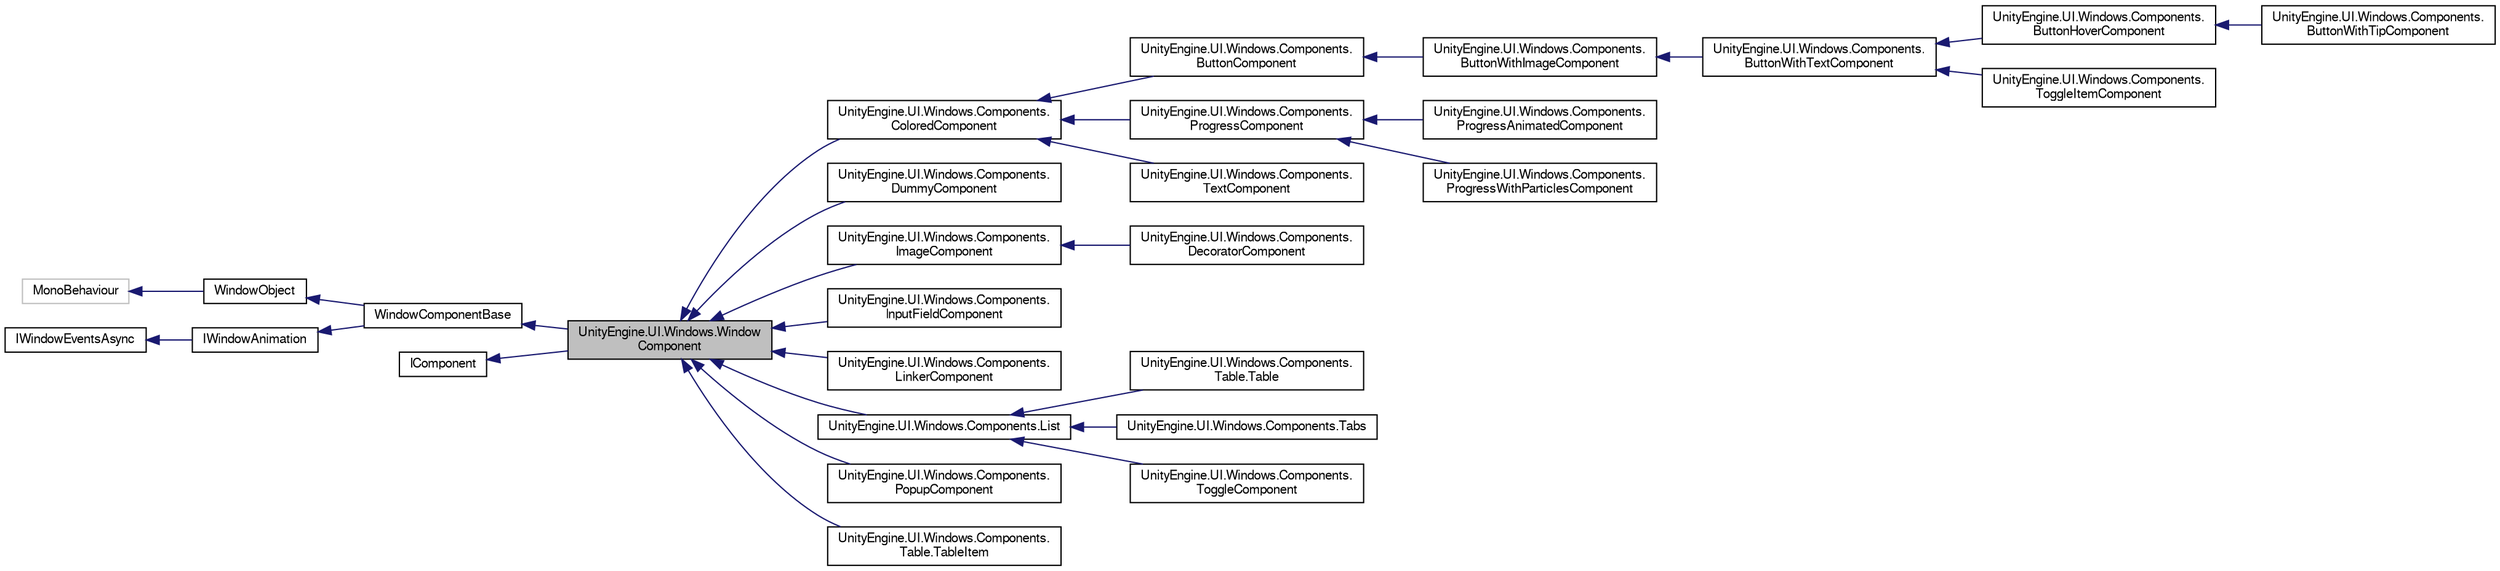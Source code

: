 digraph "UnityEngine.UI.Windows.WindowComponent"
{
  edge [fontname="FreeSans",fontsize="10",labelfontname="FreeSans",labelfontsize="10"];
  node [fontname="FreeSans",fontsize="10",shape=record];
  rankdir="LR";
  Node1 [label="UnityEngine.UI.Windows.Window\lComponent",height=0.2,width=0.4,color="black", fillcolor="grey75", style="filled", fontcolor="black"];
  Node2 -> Node1 [dir="back",color="midnightblue",fontsize="10",style="solid",fontname="FreeSans"];
  Node2 [label="WindowComponentBase",height=0.2,width=0.4,color="black", fillcolor="white", style="filled",URL="$class_unity_engine_1_1_u_i_1_1_windows_1_1_window_component_base.html"];
  Node3 -> Node2 [dir="back",color="midnightblue",fontsize="10",style="solid",fontname="FreeSans"];
  Node3 [label="WindowObject",height=0.2,width=0.4,color="black", fillcolor="white", style="filled",URL="$class_unity_engine_1_1_u_i_1_1_windows_1_1_window_object.html"];
  Node4 -> Node3 [dir="back",color="midnightblue",fontsize="10",style="solid",fontname="FreeSans"];
  Node4 [label="MonoBehaviour",height=0.2,width=0.4,color="grey75", fillcolor="white", style="filled"];
  Node5 -> Node2 [dir="back",color="midnightblue",fontsize="10",style="solid",fontname="FreeSans"];
  Node5 [label="IWindowAnimation",height=0.2,width=0.4,color="black", fillcolor="white", style="filled",URL="$interface_unity_engine_1_1_u_i_1_1_windows_1_1_i_window_animation.html"];
  Node6 -> Node5 [dir="back",color="midnightblue",fontsize="10",style="solid",fontname="FreeSans"];
  Node6 [label="IWindowEventsAsync",height=0.2,width=0.4,color="black", fillcolor="white", style="filled",URL="$interface_unity_engine_1_1_u_i_1_1_windows_1_1_i_window_events_async.html"];
  Node7 -> Node1 [dir="back",color="midnightblue",fontsize="10",style="solid",fontname="FreeSans"];
  Node7 [label="IComponent",height=0.2,width=0.4,color="black", fillcolor="white", style="filled",URL="$interface_unity_engine_1_1_u_i_1_1_windows_1_1_components_1_1_i_component.html"];
  Node1 -> Node8 [dir="back",color="midnightblue",fontsize="10",style="solid",fontname="FreeSans"];
  Node8 [label="UnityEngine.UI.Windows.Components.\lColoredComponent",height=0.2,width=0.4,color="black", fillcolor="white", style="filled",URL="$class_unity_engine_1_1_u_i_1_1_windows_1_1_components_1_1_colored_component.html"];
  Node8 -> Node9 [dir="back",color="midnightblue",fontsize="10",style="solid",fontname="FreeSans"];
  Node9 [label="UnityEngine.UI.Windows.Components.\lButtonComponent",height=0.2,width=0.4,color="black", fillcolor="white", style="filled",URL="$class_unity_engine_1_1_u_i_1_1_windows_1_1_components_1_1_button_component.html"];
  Node9 -> Node10 [dir="back",color="midnightblue",fontsize="10",style="solid",fontname="FreeSans"];
  Node10 [label="UnityEngine.UI.Windows.Components.\lButtonWithImageComponent",height=0.2,width=0.4,color="black", fillcolor="white", style="filled",URL="$class_unity_engine_1_1_u_i_1_1_windows_1_1_components_1_1_button_with_image_component.html"];
  Node10 -> Node11 [dir="back",color="midnightblue",fontsize="10",style="solid",fontname="FreeSans"];
  Node11 [label="UnityEngine.UI.Windows.Components.\lButtonWithTextComponent",height=0.2,width=0.4,color="black", fillcolor="white", style="filled",URL="$class_unity_engine_1_1_u_i_1_1_windows_1_1_components_1_1_button_with_text_component.html"];
  Node11 -> Node12 [dir="back",color="midnightblue",fontsize="10",style="solid",fontname="FreeSans"];
  Node12 [label="UnityEngine.UI.Windows.Components.\lButtonHoverComponent",height=0.2,width=0.4,color="black", fillcolor="white", style="filled",URL="$class_unity_engine_1_1_u_i_1_1_windows_1_1_components_1_1_button_hover_component.html"];
  Node12 -> Node13 [dir="back",color="midnightblue",fontsize="10",style="solid",fontname="FreeSans"];
  Node13 [label="UnityEngine.UI.Windows.Components.\lButtonWithTipComponent",height=0.2,width=0.4,color="black", fillcolor="white", style="filled",URL="$class_unity_engine_1_1_u_i_1_1_windows_1_1_components_1_1_button_with_tip_component.html"];
  Node11 -> Node14 [dir="back",color="midnightblue",fontsize="10",style="solid",fontname="FreeSans"];
  Node14 [label="UnityEngine.UI.Windows.Components.\lToggleItemComponent",height=0.2,width=0.4,color="black", fillcolor="white", style="filled",URL="$class_unity_engine_1_1_u_i_1_1_windows_1_1_components_1_1_toggle_item_component.html"];
  Node8 -> Node15 [dir="back",color="midnightblue",fontsize="10",style="solid",fontname="FreeSans"];
  Node15 [label="UnityEngine.UI.Windows.Components.\lProgressComponent",height=0.2,width=0.4,color="black", fillcolor="white", style="filled",URL="$class_unity_engine_1_1_u_i_1_1_windows_1_1_components_1_1_progress_component.html"];
  Node15 -> Node16 [dir="back",color="midnightblue",fontsize="10",style="solid",fontname="FreeSans"];
  Node16 [label="UnityEngine.UI.Windows.Components.\lProgressAnimatedComponent",height=0.2,width=0.4,color="black", fillcolor="white", style="filled",URL="$class_unity_engine_1_1_u_i_1_1_windows_1_1_components_1_1_progress_animated_component.html"];
  Node15 -> Node17 [dir="back",color="midnightblue",fontsize="10",style="solid",fontname="FreeSans"];
  Node17 [label="UnityEngine.UI.Windows.Components.\lProgressWithParticlesComponent",height=0.2,width=0.4,color="black", fillcolor="white", style="filled",URL="$class_unity_engine_1_1_u_i_1_1_windows_1_1_components_1_1_progress_with_particles_component.html"];
  Node8 -> Node18 [dir="back",color="midnightblue",fontsize="10",style="solid",fontname="FreeSans"];
  Node18 [label="UnityEngine.UI.Windows.Components.\lTextComponent",height=0.2,width=0.4,color="black", fillcolor="white", style="filled",URL="$class_unity_engine_1_1_u_i_1_1_windows_1_1_components_1_1_text_component.html"];
  Node1 -> Node19 [dir="back",color="midnightblue",fontsize="10",style="solid",fontname="FreeSans"];
  Node19 [label="UnityEngine.UI.Windows.Components.\lDummyComponent",height=0.2,width=0.4,color="black", fillcolor="white", style="filled",URL="$class_unity_engine_1_1_u_i_1_1_windows_1_1_components_1_1_dummy_component.html"];
  Node1 -> Node20 [dir="back",color="midnightblue",fontsize="10",style="solid",fontname="FreeSans"];
  Node20 [label="UnityEngine.UI.Windows.Components.\lImageComponent",height=0.2,width=0.4,color="black", fillcolor="white", style="filled",URL="$class_unity_engine_1_1_u_i_1_1_windows_1_1_components_1_1_image_component.html"];
  Node20 -> Node21 [dir="back",color="midnightblue",fontsize="10",style="solid",fontname="FreeSans"];
  Node21 [label="UnityEngine.UI.Windows.Components.\lDecoratorComponent",height=0.2,width=0.4,color="black", fillcolor="white", style="filled",URL="$class_unity_engine_1_1_u_i_1_1_windows_1_1_components_1_1_decorator_component.html"];
  Node1 -> Node22 [dir="back",color="midnightblue",fontsize="10",style="solid",fontname="FreeSans"];
  Node22 [label="UnityEngine.UI.Windows.Components.\lInputFieldComponent",height=0.2,width=0.4,color="black", fillcolor="white", style="filled",URL="$class_unity_engine_1_1_u_i_1_1_windows_1_1_components_1_1_input_field_component.html"];
  Node1 -> Node23 [dir="back",color="midnightblue",fontsize="10",style="solid",fontname="FreeSans"];
  Node23 [label="UnityEngine.UI.Windows.Components.\lLinkerComponent",height=0.2,width=0.4,color="black", fillcolor="white", style="filled",URL="$class_unity_engine_1_1_u_i_1_1_windows_1_1_components_1_1_linker_component.html"];
  Node1 -> Node24 [dir="back",color="midnightblue",fontsize="10",style="solid",fontname="FreeSans"];
  Node24 [label="UnityEngine.UI.Windows.Components.List",height=0.2,width=0.4,color="black", fillcolor="white", style="filled",URL="$class_unity_engine_1_1_u_i_1_1_windows_1_1_components_1_1_list.html"];
  Node24 -> Node25 [dir="back",color="midnightblue",fontsize="10",style="solid",fontname="FreeSans"];
  Node25 [label="UnityEngine.UI.Windows.Components.\lTable.Table",height=0.2,width=0.4,color="black", fillcolor="white", style="filled",URL="$class_unity_engine_1_1_u_i_1_1_windows_1_1_components_1_1_table_1_1_table.html"];
  Node24 -> Node26 [dir="back",color="midnightblue",fontsize="10",style="solid",fontname="FreeSans"];
  Node26 [label="UnityEngine.UI.Windows.Components.Tabs",height=0.2,width=0.4,color="black", fillcolor="white", style="filled",URL="$class_unity_engine_1_1_u_i_1_1_windows_1_1_components_1_1_tabs.html"];
  Node24 -> Node27 [dir="back",color="midnightblue",fontsize="10",style="solid",fontname="FreeSans"];
  Node27 [label="UnityEngine.UI.Windows.Components.\lToggleComponent",height=0.2,width=0.4,color="black", fillcolor="white", style="filled",URL="$class_unity_engine_1_1_u_i_1_1_windows_1_1_components_1_1_toggle_component.html"];
  Node1 -> Node28 [dir="back",color="midnightblue",fontsize="10",style="solid",fontname="FreeSans"];
  Node28 [label="UnityEngine.UI.Windows.Components.\lPopupComponent",height=0.2,width=0.4,color="black", fillcolor="white", style="filled",URL="$class_unity_engine_1_1_u_i_1_1_windows_1_1_components_1_1_popup_component.html"];
  Node1 -> Node29 [dir="back",color="midnightblue",fontsize="10",style="solid",fontname="FreeSans"];
  Node29 [label="UnityEngine.UI.Windows.Components.\lTable.TableItem",height=0.2,width=0.4,color="black", fillcolor="white", style="filled",URL="$class_unity_engine_1_1_u_i_1_1_windows_1_1_components_1_1_table_1_1_table_item.html"];
}
